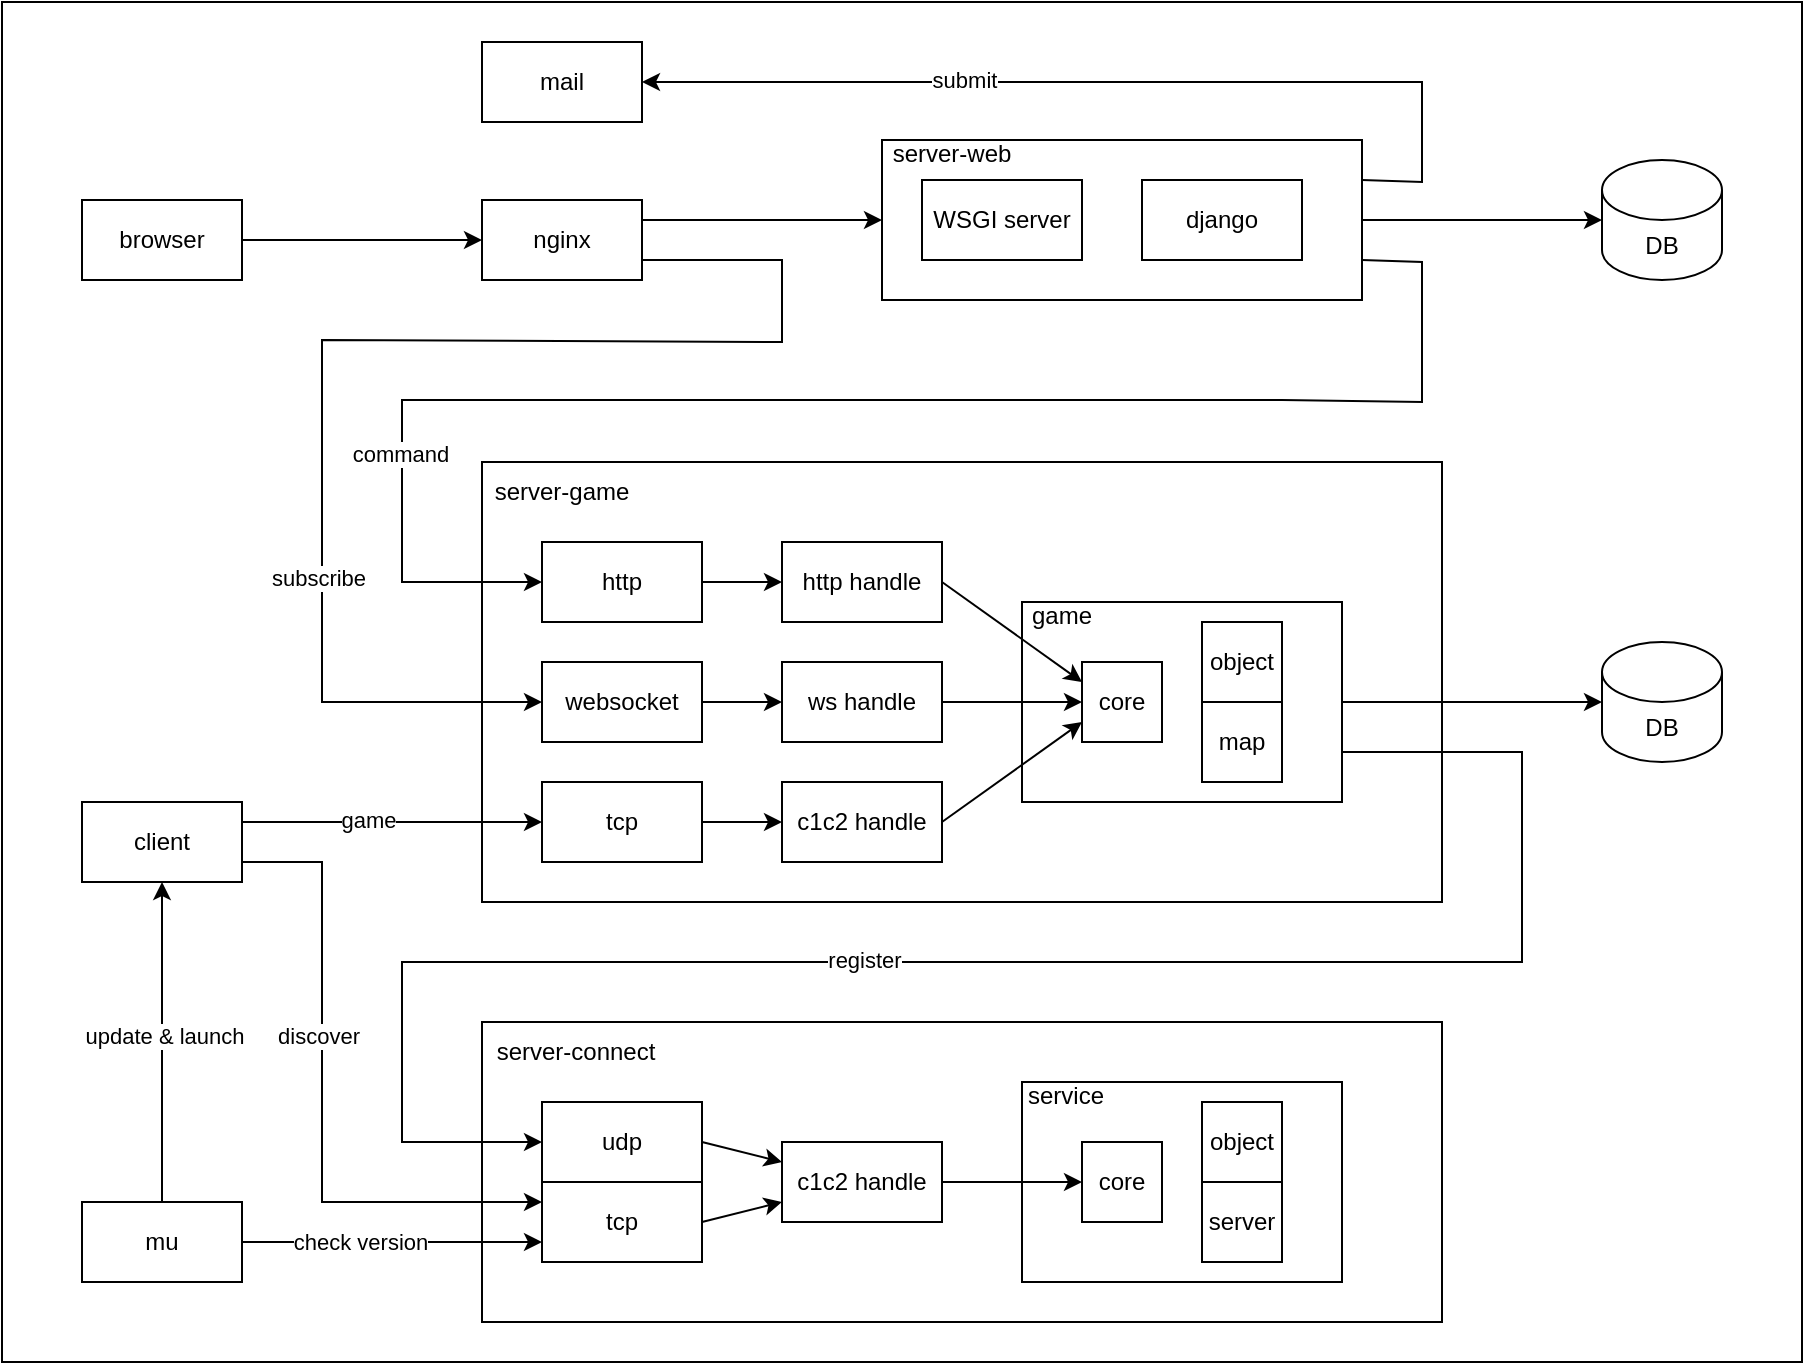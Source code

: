 <mxfile version="27.1.6">
  <diagram name="Page-1" id="erFOu0jPZcnaPFiZPLFr">
    <mxGraphModel dx="2006" dy="931" grid="1" gridSize="10" guides="1" tooltips="1" connect="1" arrows="1" fold="1" page="1" pageScale="1" pageWidth="1169" pageHeight="827" math="0" shadow="0">
      <root>
        <mxCell id="0" />
        <mxCell id="1" parent="0" />
        <mxCell id="jIaWyuAdm-qqdYkspkiG-4" value="" style="rounded=0;whiteSpace=wrap;html=1;" vertex="1" parent="1">
          <mxGeometry x="120" y="80" width="900" height="680" as="geometry" />
        </mxCell>
        <mxCell id="kpFYMuNnrzabu6qo-bZ7-1" value="" style="rounded=0;whiteSpace=wrap;html=1;" parent="1" vertex="1">
          <mxGeometry x="360" y="310" width="480" height="220" as="geometry" />
        </mxCell>
        <mxCell id="rW9Jt2JVrLwE_duKyx_v-4" value="" style="rounded=0;whiteSpace=wrap;html=1;" parent="1" vertex="1">
          <mxGeometry x="630" y="380" width="160" height="100" as="geometry" />
        </mxCell>
        <mxCell id="rW9Jt2JVrLwE_duKyx_v-1" value="object" style="rounded=0;whiteSpace=wrap;html=1;" parent="1" vertex="1">
          <mxGeometry x="720" y="390" width="40" height="40" as="geometry" />
        </mxCell>
        <mxCell id="rW9Jt2JVrLwE_duKyx_v-2" value="map" style="rounded=0;whiteSpace=wrap;html=1;" parent="1" vertex="1">
          <mxGeometry x="720" y="430" width="40" height="40" as="geometry" />
        </mxCell>
        <mxCell id="rW9Jt2JVrLwE_duKyx_v-3" value="core" style="rounded=0;whiteSpace=wrap;html=1;" parent="1" vertex="1">
          <mxGeometry x="660" y="410" width="40" height="40" as="geometry" />
        </mxCell>
        <mxCell id="rW9Jt2JVrLwE_duKyx_v-5" value="game" style="text;html=1;strokeColor=none;fillColor=none;align=center;verticalAlign=middle;whiteSpace=wrap;rounded=0;" parent="1" vertex="1">
          <mxGeometry x="620" y="372" width="60" height="30" as="geometry" />
        </mxCell>
        <mxCell id="rW9Jt2JVrLwE_duKyx_v-6" value="http" style="rounded=0;whiteSpace=wrap;html=1;" parent="1" vertex="1">
          <mxGeometry x="390" y="350" width="80" height="40" as="geometry" />
        </mxCell>
        <mxCell id="rW9Jt2JVrLwE_duKyx_v-7" value="http handle" style="rounded=0;whiteSpace=wrap;html=1;" parent="1" vertex="1">
          <mxGeometry x="510" y="350" width="80" height="40" as="geometry" />
        </mxCell>
        <mxCell id="rW9Jt2JVrLwE_duKyx_v-8" value="tcp" style="rounded=0;whiteSpace=wrap;html=1;" parent="1" vertex="1">
          <mxGeometry x="390" y="470" width="80" height="40" as="geometry" />
        </mxCell>
        <mxCell id="rW9Jt2JVrLwE_duKyx_v-9" value="c1c2 handle" style="rounded=0;whiteSpace=wrap;html=1;" parent="1" vertex="1">
          <mxGeometry x="510" y="470" width="80" height="40" as="geometry" />
        </mxCell>
        <mxCell id="rW9Jt2JVrLwE_duKyx_v-10" value="" style="endArrow=classic;html=1;rounded=0;exitX=1;exitY=0.5;exitDx=0;exitDy=0;entryX=0;entryY=0.5;entryDx=0;entryDy=0;" parent="1" source="rW9Jt2JVrLwE_duKyx_v-6" target="rW9Jt2JVrLwE_duKyx_v-7" edge="1">
          <mxGeometry width="50" height="50" relative="1" as="geometry">
            <mxPoint x="560" y="500" as="sourcePoint" />
            <mxPoint x="610" y="450" as="targetPoint" />
          </mxGeometry>
        </mxCell>
        <mxCell id="rW9Jt2JVrLwE_duKyx_v-11" value="" style="endArrow=classic;html=1;rounded=0;exitX=1;exitY=0.5;exitDx=0;exitDy=0;entryX=0;entryY=0.25;entryDx=0;entryDy=0;" parent="1" source="rW9Jt2JVrLwE_duKyx_v-7" target="rW9Jt2JVrLwE_duKyx_v-3" edge="1">
          <mxGeometry width="50" height="50" relative="1" as="geometry">
            <mxPoint x="560" y="520" as="sourcePoint" />
            <mxPoint x="610" y="470" as="targetPoint" />
          </mxGeometry>
        </mxCell>
        <mxCell id="rW9Jt2JVrLwE_duKyx_v-12" value="" style="endArrow=classic;html=1;rounded=0;exitX=1;exitY=0.5;exitDx=0;exitDy=0;entryX=0;entryY=0.5;entryDx=0;entryDy=0;" parent="1" source="rW9Jt2JVrLwE_duKyx_v-8" target="rW9Jt2JVrLwE_duKyx_v-9" edge="1">
          <mxGeometry width="50" height="50" relative="1" as="geometry">
            <mxPoint x="560" y="540" as="sourcePoint" />
            <mxPoint x="500" y="520" as="targetPoint" />
          </mxGeometry>
        </mxCell>
        <mxCell id="rW9Jt2JVrLwE_duKyx_v-13" value="" style="endArrow=classic;html=1;rounded=0;entryX=0;entryY=0.75;entryDx=0;entryDy=0;exitX=1;exitY=0.5;exitDx=0;exitDy=0;" parent="1" source="rW9Jt2JVrLwE_duKyx_v-9" target="rW9Jt2JVrLwE_duKyx_v-3" edge="1">
          <mxGeometry width="50" height="50" relative="1" as="geometry">
            <mxPoint x="560" y="520" as="sourcePoint" />
            <mxPoint x="610" y="470" as="targetPoint" />
          </mxGeometry>
        </mxCell>
        <mxCell id="rW9Jt2JVrLwE_duKyx_v-15" value="" style="rounded=0;whiteSpace=wrap;html=1;" parent="1" vertex="1">
          <mxGeometry x="560" y="149" width="240" height="80" as="geometry" />
        </mxCell>
        <mxCell id="rW9Jt2JVrLwE_duKyx_v-16" value="DB" style="shape=cylinder3;whiteSpace=wrap;html=1;boundedLbl=1;backgroundOutline=1;size=15;" parent="1" vertex="1">
          <mxGeometry x="920" y="159" width="60" height="60" as="geometry" />
        </mxCell>
        <mxCell id="rW9Jt2JVrLwE_duKyx_v-17" value="DB" style="shape=cylinder3;whiteSpace=wrap;html=1;boundedLbl=1;backgroundOutline=1;size=15;" parent="1" vertex="1">
          <mxGeometry x="920" y="400" width="60" height="60" as="geometry" />
        </mxCell>
        <mxCell id="rW9Jt2JVrLwE_duKyx_v-18" value="" style="endArrow=classic;html=1;rounded=0;exitX=1;exitY=0.5;exitDx=0;exitDy=0;entryX=0;entryY=0.5;entryDx=0;entryDy=0;" parent="1" source="rW9Jt2JVrLwE_duKyx_v-20" target="5MBgbJOaBKHJVjO_N-DI-7" edge="1">
          <mxGeometry width="50" height="50" relative="1" as="geometry">
            <mxPoint x="260" y="179" as="sourcePoint" />
            <mxPoint x="620" y="189" as="targetPoint" />
          </mxGeometry>
        </mxCell>
        <mxCell id="rW9Jt2JVrLwE_duKyx_v-19" value="client" style="rounded=0;whiteSpace=wrap;html=1;" parent="1" vertex="1">
          <mxGeometry x="160" y="480" width="80" height="40" as="geometry" />
        </mxCell>
        <mxCell id="rW9Jt2JVrLwE_duKyx_v-20" value="browser" style="rounded=0;whiteSpace=wrap;html=1;" parent="1" vertex="1">
          <mxGeometry x="160" y="179" width="80" height="40" as="geometry" />
        </mxCell>
        <mxCell id="rW9Jt2JVrLwE_duKyx_v-21" value="" style="endArrow=classic;html=1;rounded=0;exitX=1;exitY=0.25;exitDx=0;exitDy=0;entryX=0;entryY=0.5;entryDx=0;entryDy=0;" parent="1" source="rW9Jt2JVrLwE_duKyx_v-19" target="rW9Jt2JVrLwE_duKyx_v-8" edge="1">
          <mxGeometry width="50" height="50" relative="1" as="geometry">
            <mxPoint x="440" y="340" as="sourcePoint" />
            <mxPoint x="490" y="290" as="targetPoint" />
          </mxGeometry>
        </mxCell>
        <mxCell id="kbl5L2O9h8Efh9OmafXO-30" value="game" style="edgeLabel;html=1;align=center;verticalAlign=middle;resizable=0;points=[];" parent="rW9Jt2JVrLwE_duKyx_v-21" vertex="1" connectable="0">
          <mxGeometry x="-0.159" y="4" relative="1" as="geometry">
            <mxPoint y="3" as="offset" />
          </mxGeometry>
        </mxCell>
        <mxCell id="rW9Jt2JVrLwE_duKyx_v-22" value="" style="endArrow=classic;html=1;rounded=0;exitX=1;exitY=0.75;exitDx=0;exitDy=0;entryX=0;entryY=0.5;entryDx=0;entryDy=0;" parent="1" source="rW9Jt2JVrLwE_duKyx_v-15" target="rW9Jt2JVrLwE_duKyx_v-6" edge="1">
          <mxGeometry width="50" height="50" relative="1" as="geometry">
            <mxPoint x="670" y="249" as="sourcePoint" />
            <mxPoint x="320" y="299" as="targetPoint" />
            <Array as="points">
              <mxPoint x="830" y="210" />
              <mxPoint x="830" y="280" />
              <mxPoint x="760" y="279" />
              <mxPoint x="320" y="279" />
              <mxPoint x="320" y="370" />
            </Array>
          </mxGeometry>
        </mxCell>
        <mxCell id="kbl5L2O9h8Efh9OmafXO-34" value="command" style="edgeLabel;html=1;align=center;verticalAlign=middle;resizable=0;points=[];" parent="rW9Jt2JVrLwE_duKyx_v-22" vertex="1" connectable="0">
          <mxGeometry x="0.651" y="-1" relative="1" as="geometry">
            <mxPoint as="offset" />
          </mxGeometry>
        </mxCell>
        <mxCell id="rW9Jt2JVrLwE_duKyx_v-23" value="" style="endArrow=classic;html=1;rounded=0;entryX=0;entryY=0.5;entryDx=0;entryDy=0;entryPerimeter=0;exitX=1;exitY=0.5;exitDx=0;exitDy=0;" parent="1" source="rW9Jt2JVrLwE_duKyx_v-15" target="rW9Jt2JVrLwE_duKyx_v-16" edge="1">
          <mxGeometry width="50" height="50" relative="1" as="geometry">
            <mxPoint x="440" y="329" as="sourcePoint" />
            <mxPoint x="490" y="279" as="targetPoint" />
          </mxGeometry>
        </mxCell>
        <mxCell id="5MBgbJOaBKHJVjO_N-DI-1" value="websocket" style="rounded=0;whiteSpace=wrap;html=1;" parent="1" vertex="1">
          <mxGeometry x="390" y="410" width="80" height="40" as="geometry" />
        </mxCell>
        <mxCell id="5MBgbJOaBKHJVjO_N-DI-2" value="ws handle" style="rounded=0;whiteSpace=wrap;html=1;" parent="1" vertex="1">
          <mxGeometry x="510" y="410" width="80" height="40" as="geometry" />
        </mxCell>
        <mxCell id="5MBgbJOaBKHJVjO_N-DI-3" value="" style="endArrow=classic;html=1;rounded=0;exitX=1;exitY=0.5;exitDx=0;exitDy=0;entryX=0;entryY=0.5;entryDx=0;entryDy=0;" parent="1" source="5MBgbJOaBKHJVjO_N-DI-1" target="5MBgbJOaBKHJVjO_N-DI-2" edge="1">
          <mxGeometry width="50" height="50" relative="1" as="geometry">
            <mxPoint x="560" y="560" as="sourcePoint" />
            <mxPoint x="610" y="510" as="targetPoint" />
          </mxGeometry>
        </mxCell>
        <mxCell id="5MBgbJOaBKHJVjO_N-DI-4" value="" style="endArrow=classic;html=1;rounded=0;exitX=1;exitY=0.5;exitDx=0;exitDy=0;entryX=0;entryY=0.5;entryDx=0;entryDy=0;" parent="1" source="5MBgbJOaBKHJVjO_N-DI-2" target="rW9Jt2JVrLwE_duKyx_v-3" edge="1">
          <mxGeometry width="50" height="50" relative="1" as="geometry">
            <mxPoint x="600" y="380" as="sourcePoint" />
            <mxPoint x="660" y="430" as="targetPoint" />
          </mxGeometry>
        </mxCell>
        <mxCell id="5MBgbJOaBKHJVjO_N-DI-5" value="" style="endArrow=classic;html=1;rounded=0;entryX=0;entryY=0.5;entryDx=0;entryDy=0;exitX=1;exitY=0.75;exitDx=0;exitDy=0;" parent="1" source="5MBgbJOaBKHJVjO_N-DI-7" target="5MBgbJOaBKHJVjO_N-DI-1" edge="1">
          <mxGeometry width="50" height="50" relative="1" as="geometry">
            <mxPoint x="280" y="219" as="sourcePoint" />
            <mxPoint x="650" y="209" as="targetPoint" />
            <Array as="points">
              <mxPoint x="510" y="209" />
              <mxPoint x="510" y="250" />
              <mxPoint x="280" y="249" />
              <mxPoint x="280" y="430" />
            </Array>
          </mxGeometry>
        </mxCell>
        <mxCell id="kbl5L2O9h8Efh9OmafXO-35" value="subscribe" style="edgeLabel;html=1;align=center;verticalAlign=middle;resizable=0;points=[];" parent="5MBgbJOaBKHJVjO_N-DI-5" vertex="1" connectable="0">
          <mxGeometry x="0.455" y="-2" relative="1" as="geometry">
            <mxPoint as="offset" />
          </mxGeometry>
        </mxCell>
        <mxCell id="5MBgbJOaBKHJVjO_N-DI-7" value="nginx" style="rounded=0;whiteSpace=wrap;html=1;" parent="1" vertex="1">
          <mxGeometry x="360" y="179" width="80" height="40" as="geometry" />
        </mxCell>
        <mxCell id="5MBgbJOaBKHJVjO_N-DI-8" value="" style="endArrow=classic;html=1;rounded=0;exitX=1;exitY=0.25;exitDx=0;exitDy=0;entryX=0;entryY=0.5;entryDx=0;entryDy=0;" parent="1" source="5MBgbJOaBKHJVjO_N-DI-7" target="rW9Jt2JVrLwE_duKyx_v-15" edge="1">
          <mxGeometry width="50" height="50" relative="1" as="geometry">
            <mxPoint x="250" y="209" as="sourcePoint" />
            <mxPoint x="540" y="190" as="targetPoint" />
          </mxGeometry>
        </mxCell>
        <mxCell id="kpFYMuNnrzabu6qo-bZ7-2" value="server-game" style="text;html=1;strokeColor=none;fillColor=none;align=center;verticalAlign=middle;whiteSpace=wrap;rounded=0;" parent="1" vertex="1">
          <mxGeometry x="350" y="310" width="100" height="30" as="geometry" />
        </mxCell>
        <mxCell id="kpFYMuNnrzabu6qo-bZ7-3" value="mu" style="rounded=0;whiteSpace=wrap;html=1;" parent="1" vertex="1">
          <mxGeometry x="160" y="680" width="80" height="40" as="geometry" />
        </mxCell>
        <mxCell id="kbl5L2O9h8Efh9OmafXO-1" value="" style="rounded=0;whiteSpace=wrap;html=1;" parent="1" vertex="1">
          <mxGeometry x="360" y="590" width="480" height="150" as="geometry" />
        </mxCell>
        <mxCell id="kbl5L2O9h8Efh9OmafXO-2" value="" style="rounded=0;whiteSpace=wrap;html=1;" parent="1" vertex="1">
          <mxGeometry x="630" y="620" width="160" height="100" as="geometry" />
        </mxCell>
        <mxCell id="kbl5L2O9h8Efh9OmafXO-3" value="object" style="rounded=0;whiteSpace=wrap;html=1;" parent="1" vertex="1">
          <mxGeometry x="720" y="630" width="40" height="40" as="geometry" />
        </mxCell>
        <mxCell id="kbl5L2O9h8Efh9OmafXO-4" value="server" style="rounded=0;whiteSpace=wrap;html=1;" parent="1" vertex="1">
          <mxGeometry x="720" y="670" width="40" height="40" as="geometry" />
        </mxCell>
        <mxCell id="kbl5L2O9h8Efh9OmafXO-5" value="core" style="rounded=0;whiteSpace=wrap;html=1;" parent="1" vertex="1">
          <mxGeometry x="660" y="650" width="40" height="40" as="geometry" />
        </mxCell>
        <mxCell id="kbl5L2O9h8Efh9OmafXO-6" value="service" style="text;html=1;strokeColor=none;fillColor=none;align=center;verticalAlign=middle;whiteSpace=wrap;rounded=0;" parent="1" vertex="1">
          <mxGeometry x="622" y="612" width="60" height="30" as="geometry" />
        </mxCell>
        <mxCell id="kbl5L2O9h8Efh9OmafXO-7" value="udp" style="rounded=0;whiteSpace=wrap;html=1;" parent="1" vertex="1">
          <mxGeometry x="390" y="630" width="80" height="40" as="geometry" />
        </mxCell>
        <mxCell id="kbl5L2O9h8Efh9OmafXO-9" value="tcp" style="rounded=0;whiteSpace=wrap;html=1;" parent="1" vertex="1">
          <mxGeometry x="390" y="670" width="80" height="40" as="geometry" />
        </mxCell>
        <mxCell id="kbl5L2O9h8Efh9OmafXO-11" value="" style="endArrow=classic;html=1;rounded=0;exitX=1;exitY=0.5;exitDx=0;exitDy=0;entryX=0;entryY=0.25;entryDx=0;entryDy=0;" parent="1" source="kbl5L2O9h8Efh9OmafXO-7" target="kbl5L2O9h8Efh9OmafXO-16" edge="1">
          <mxGeometry width="50" height="50" relative="1" as="geometry">
            <mxPoint x="560" y="740" as="sourcePoint" />
            <mxPoint x="610" y="690" as="targetPoint" />
          </mxGeometry>
        </mxCell>
        <mxCell id="kbl5L2O9h8Efh9OmafXO-13" value="" style="endArrow=classic;html=1;rounded=0;exitX=1;exitY=0.5;exitDx=0;exitDy=0;entryX=0;entryY=0.75;entryDx=0;entryDy=0;" parent="1" source="kbl5L2O9h8Efh9OmafXO-9" target="kbl5L2O9h8Efh9OmafXO-16" edge="1">
          <mxGeometry width="50" height="50" relative="1" as="geometry">
            <mxPoint x="560" y="780" as="sourcePoint" />
            <mxPoint x="500" y="760" as="targetPoint" />
          </mxGeometry>
        </mxCell>
        <mxCell id="kbl5L2O9h8Efh9OmafXO-16" value="c1c2 handle" style="rounded=0;whiteSpace=wrap;html=1;" parent="1" vertex="1">
          <mxGeometry x="510" y="650" width="80" height="40" as="geometry" />
        </mxCell>
        <mxCell id="kbl5L2O9h8Efh9OmafXO-18" value="" style="endArrow=classic;html=1;rounded=0;exitX=1;exitY=0.5;exitDx=0;exitDy=0;entryX=0;entryY=0.5;entryDx=0;entryDy=0;" parent="1" source="kbl5L2O9h8Efh9OmafXO-16" target="kbl5L2O9h8Efh9OmafXO-5" edge="1">
          <mxGeometry width="50" height="50" relative="1" as="geometry">
            <mxPoint x="600" y="620" as="sourcePoint" />
            <mxPoint x="660" y="670" as="targetPoint" />
          </mxGeometry>
        </mxCell>
        <mxCell id="kbl5L2O9h8Efh9OmafXO-19" value="server-connect" style="text;html=1;strokeColor=none;fillColor=none;align=center;verticalAlign=middle;whiteSpace=wrap;rounded=0;" parent="1" vertex="1">
          <mxGeometry x="357" y="590" width="100" height="30" as="geometry" />
        </mxCell>
        <mxCell id="kbl5L2O9h8Efh9OmafXO-20" value="" style="endArrow=classic;html=1;rounded=0;entryX=0;entryY=0.5;entryDx=0;entryDy=0;exitX=1;exitY=0.75;exitDx=0;exitDy=0;" parent="1" source="rW9Jt2JVrLwE_duKyx_v-4" target="kbl5L2O9h8Efh9OmafXO-7" edge="1">
          <mxGeometry width="50" height="50" relative="1" as="geometry">
            <mxPoint x="460" y="569" as="sourcePoint" />
            <mxPoint x="640" y="579" as="targetPoint" />
            <Array as="points">
              <mxPoint x="880" y="455" />
              <mxPoint x="880" y="560" />
              <mxPoint x="600" y="560" />
              <mxPoint x="320" y="560" />
              <mxPoint x="320" y="650" />
            </Array>
          </mxGeometry>
        </mxCell>
        <mxCell id="kbl5L2O9h8Efh9OmafXO-28" value="register" style="edgeLabel;html=1;align=center;verticalAlign=middle;resizable=0;points=[];" parent="kbl5L2O9h8Efh9OmafXO-20" vertex="1" connectable="0">
          <mxGeometry x="0.153" y="2" relative="1" as="geometry">
            <mxPoint x="3" y="-3" as="offset" />
          </mxGeometry>
        </mxCell>
        <mxCell id="kbl5L2O9h8Efh9OmafXO-21" value="" style="endArrow=classic;html=1;rounded=0;exitX=1;exitY=0.5;exitDx=0;exitDy=0;entryX=0;entryY=0.75;entryDx=0;entryDy=0;" parent="1" source="kpFYMuNnrzabu6qo-bZ7-3" target="kbl5L2O9h8Efh9OmafXO-9" edge="1">
          <mxGeometry width="50" height="50" relative="1" as="geometry">
            <mxPoint x="460" y="510" as="sourcePoint" />
            <mxPoint x="330" y="690" as="targetPoint" />
          </mxGeometry>
        </mxCell>
        <mxCell id="kbl5L2O9h8Efh9OmafXO-27" value="check version" style="edgeLabel;html=1;align=center;verticalAlign=middle;resizable=0;points=[];" parent="kbl5L2O9h8Efh9OmafXO-21" vertex="1" connectable="0">
          <mxGeometry x="-0.213" y="1" relative="1" as="geometry">
            <mxPoint y="1" as="offset" />
          </mxGeometry>
        </mxCell>
        <mxCell id="kbl5L2O9h8Efh9OmafXO-22" value="" style="endArrow=classic;html=1;rounded=0;exitX=1;exitY=0.5;exitDx=0;exitDy=0;entryX=0;entryY=0.5;entryDx=0;entryDy=0;entryPerimeter=0;" parent="1" source="rW9Jt2JVrLwE_duKyx_v-4" target="rW9Jt2JVrLwE_duKyx_v-17" edge="1">
          <mxGeometry width="50" height="50" relative="1" as="geometry">
            <mxPoint x="460" y="410" as="sourcePoint" />
            <mxPoint x="920" y="405" as="targetPoint" />
          </mxGeometry>
        </mxCell>
        <mxCell id="kbl5L2O9h8Efh9OmafXO-23" value="" style="endArrow=classic;html=1;rounded=0;entryX=0.5;entryY=1;entryDx=0;entryDy=0;exitX=0.5;exitY=0;exitDx=0;exitDy=0;" parent="1" source="kpFYMuNnrzabu6qo-bZ7-3" target="rW9Jt2JVrLwE_duKyx_v-19" edge="1">
          <mxGeometry width="50" height="50" relative="1" as="geometry">
            <mxPoint x="500" y="540" as="sourcePoint" />
            <mxPoint x="550" y="490" as="targetPoint" />
          </mxGeometry>
        </mxCell>
        <mxCell id="kbl5L2O9h8Efh9OmafXO-24" value="update &amp;amp; launch" style="edgeLabel;html=1;align=center;verticalAlign=middle;resizable=0;points=[];" parent="kbl5L2O9h8Efh9OmafXO-23" vertex="1" connectable="0">
          <mxGeometry x="0.056" y="-1" relative="1" as="geometry">
            <mxPoint y="1" as="offset" />
          </mxGeometry>
        </mxCell>
        <mxCell id="kbl5L2O9h8Efh9OmafXO-25" value="" style="endArrow=classic;html=1;rounded=0;exitX=1;exitY=0.75;exitDx=0;exitDy=0;entryX=0;entryY=0.25;entryDx=0;entryDy=0;" parent="1" source="rW9Jt2JVrLwE_duKyx_v-19" target="kbl5L2O9h8Efh9OmafXO-9" edge="1">
          <mxGeometry width="50" height="50" relative="1" as="geometry">
            <mxPoint x="250" y="710" as="sourcePoint" />
            <mxPoint x="400" y="710" as="targetPoint" />
            <Array as="points">
              <mxPoint x="280" y="510" />
              <mxPoint x="280" y="680" />
            </Array>
          </mxGeometry>
        </mxCell>
        <mxCell id="ZK4eOc8xDmP9VK9t1TeF-6" value="discover" style="edgeLabel;html=1;align=center;verticalAlign=middle;resizable=0;points=[];" parent="kbl5L2O9h8Efh9OmafXO-25" vertex="1" connectable="0">
          <mxGeometry x="-0.206" y="-2" relative="1" as="geometry">
            <mxPoint as="offset" />
          </mxGeometry>
        </mxCell>
        <mxCell id="ZK4eOc8xDmP9VK9t1TeF-1" value="mail" style="rounded=0;whiteSpace=wrap;html=1;" parent="1" vertex="1">
          <mxGeometry x="360" y="100" width="80" height="40" as="geometry" />
        </mxCell>
        <mxCell id="ZK4eOc8xDmP9VK9t1TeF-2" value="" style="endArrow=classic;html=1;rounded=0;entryX=1;entryY=0.5;entryDx=0;entryDy=0;exitX=1;exitY=0.25;exitDx=0;exitDy=0;" parent="1" source="rW9Jt2JVrLwE_duKyx_v-15" target="ZK4eOc8xDmP9VK9t1TeF-1" edge="1">
          <mxGeometry width="50" height="50" relative="1" as="geometry">
            <mxPoint x="630" y="140" as="sourcePoint" />
            <mxPoint x="680" y="90" as="targetPoint" />
            <Array as="points">
              <mxPoint x="830" y="170" />
              <mxPoint x="830" y="120" />
            </Array>
          </mxGeometry>
        </mxCell>
        <mxCell id="ZK4eOc8xDmP9VK9t1TeF-7" value="submit" style="edgeLabel;html=1;align=center;verticalAlign=middle;resizable=0;points=[];" parent="ZK4eOc8xDmP9VK9t1TeF-2" vertex="1" connectable="0">
          <mxGeometry x="0.316" relative="1" as="geometry">
            <mxPoint y="-1" as="offset" />
          </mxGeometry>
        </mxCell>
        <mxCell id="jIaWyuAdm-qqdYkspkiG-1" value="server-web" style="text;html=1;align=center;verticalAlign=middle;whiteSpace=wrap;rounded=0;" vertex="1" parent="1">
          <mxGeometry x="556" y="141" width="78" height="30" as="geometry" />
        </mxCell>
        <mxCell id="jIaWyuAdm-qqdYkspkiG-2" value="WSGI server" style="rounded=0;whiteSpace=wrap;html=1;" vertex="1" parent="1">
          <mxGeometry x="580" y="169" width="80" height="40" as="geometry" />
        </mxCell>
        <mxCell id="jIaWyuAdm-qqdYkspkiG-3" value="django" style="rounded=0;whiteSpace=wrap;html=1;" vertex="1" parent="1">
          <mxGeometry x="690" y="169" width="80" height="40" as="geometry" />
        </mxCell>
      </root>
    </mxGraphModel>
  </diagram>
</mxfile>
